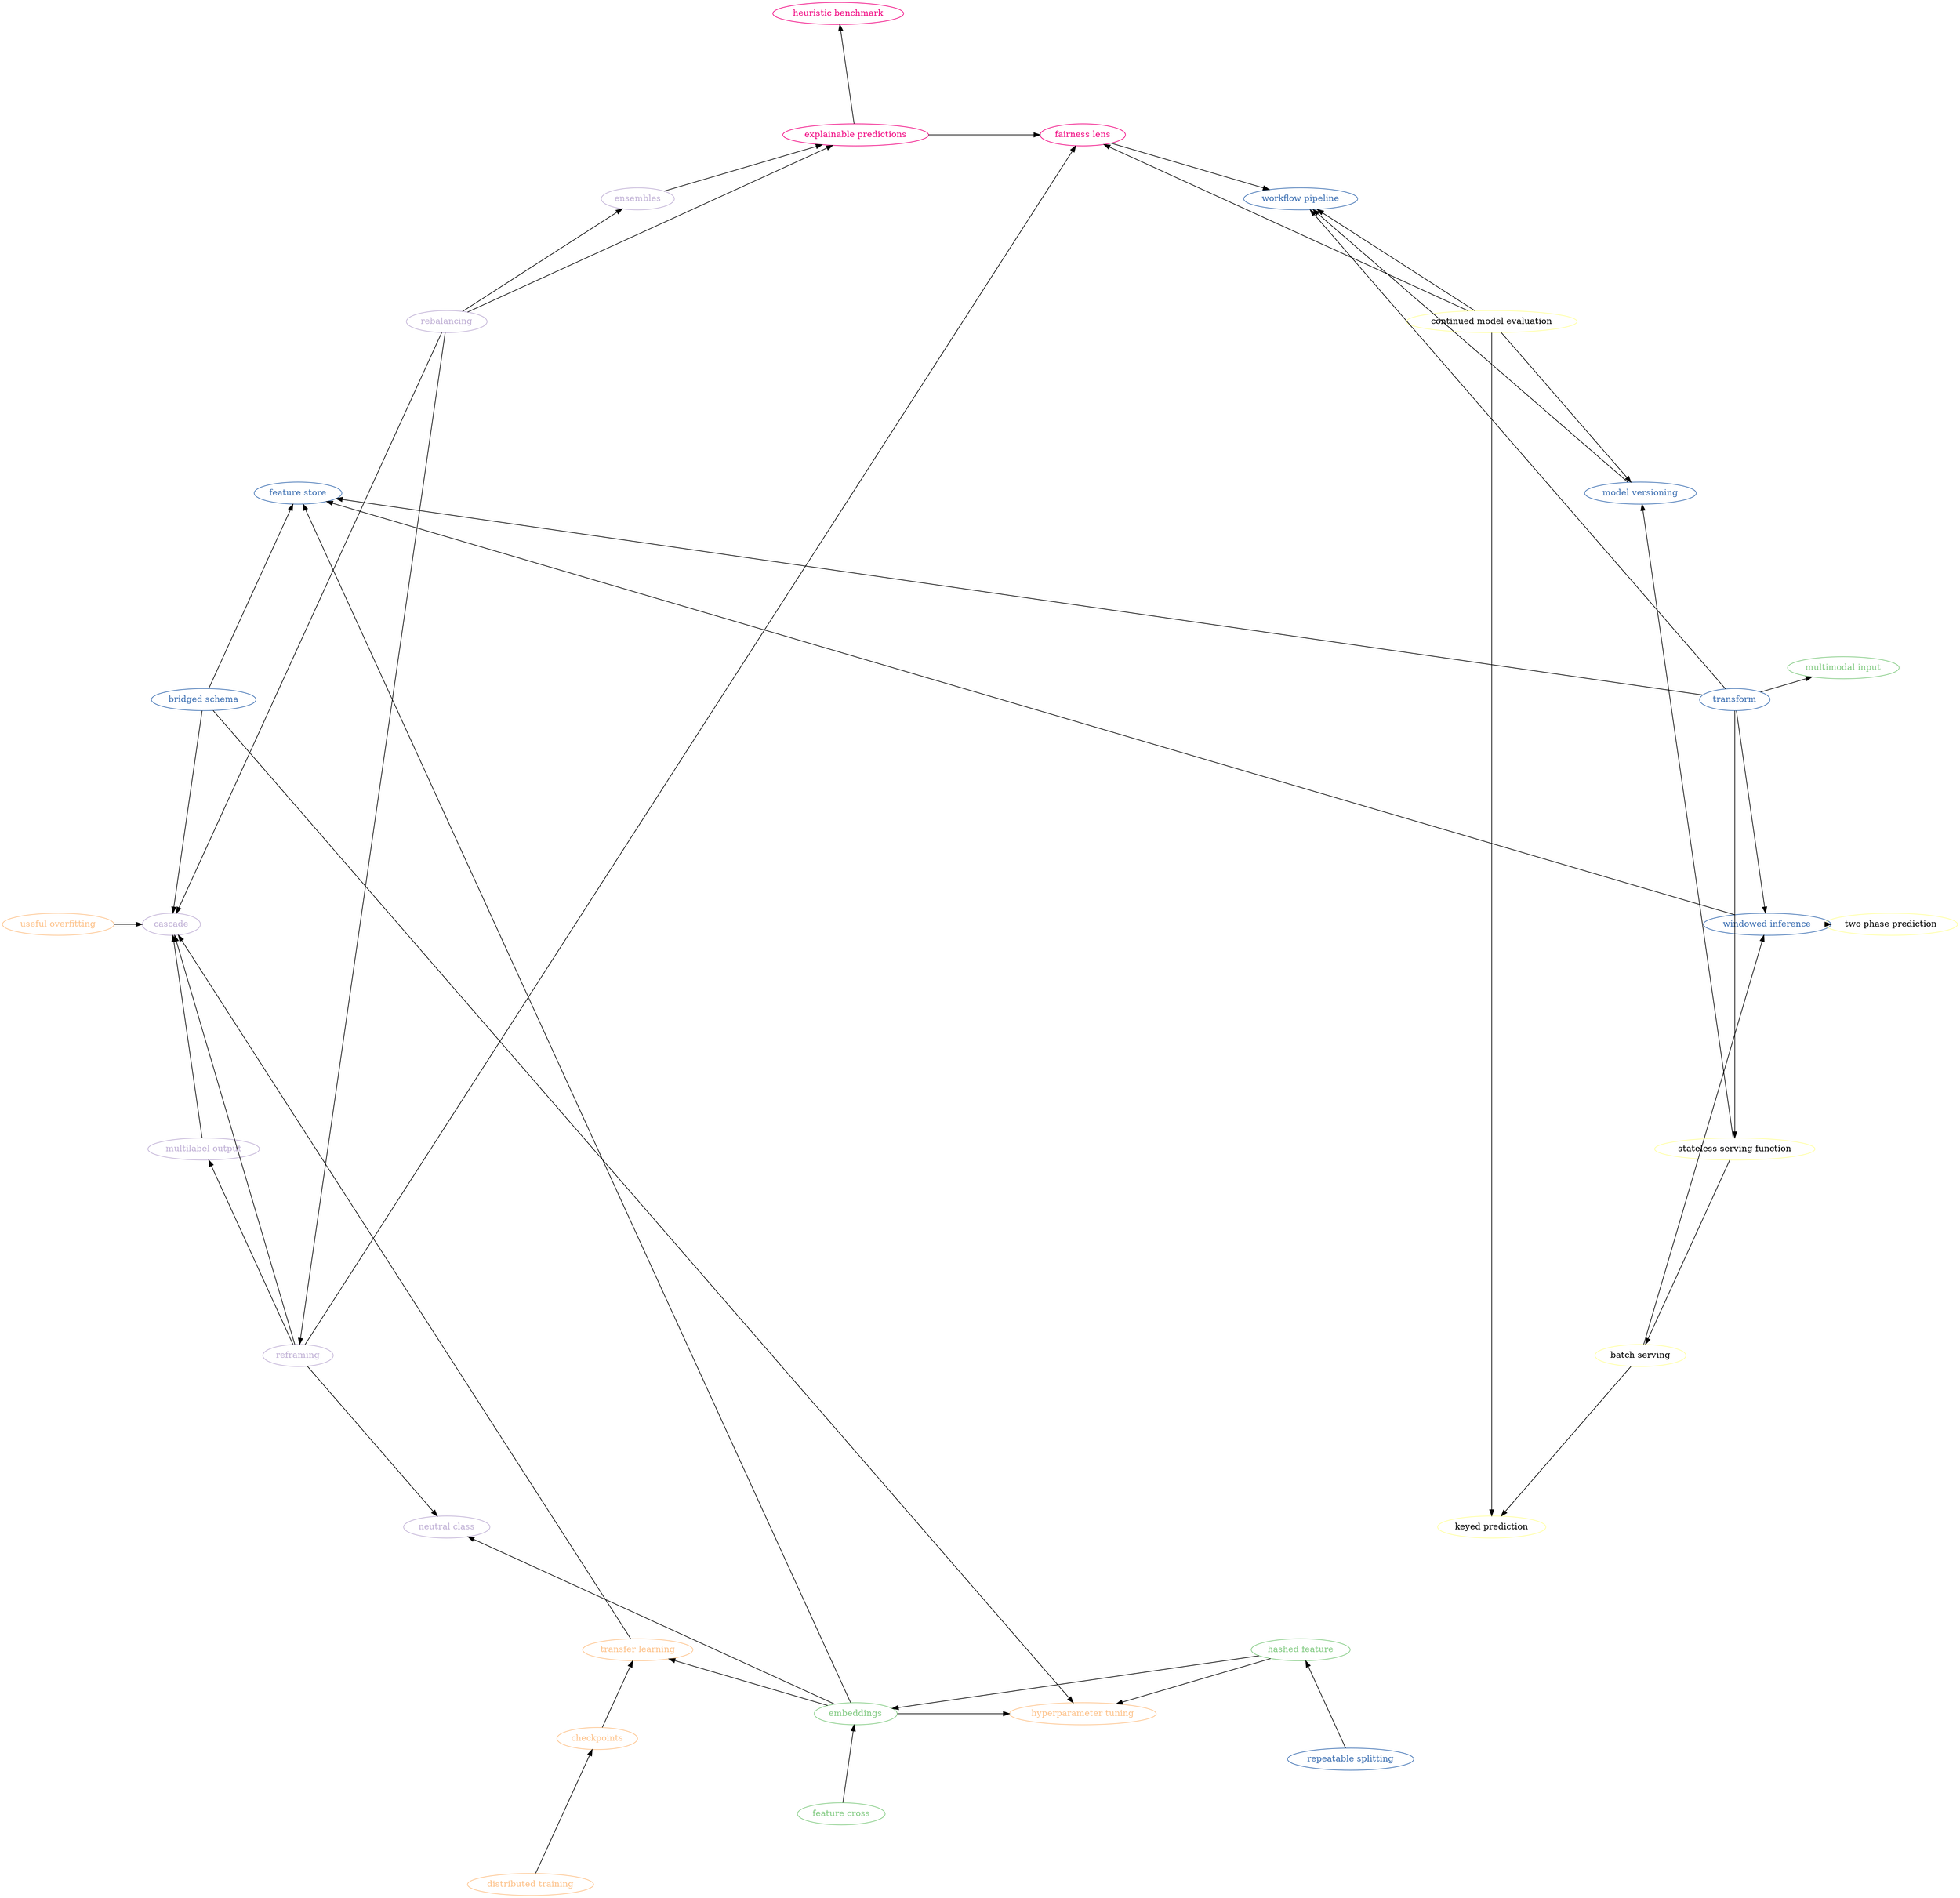 #Usage: dot -Tpng connected-patterns_no-text_not-filled.gv -o connected-patterns_no-text_not-filled.png
#Usage: dot -Tpdf connected-patterns_no-text_not-filled.gv -o connected-patterns_no-text_not-filled.pdf

digraph G {
node [shape=ellipse, colorscheme=spectral9];
#size="8,11";
layout="circo";
splines=true;
mindist=1.3;

{
# Chapter 2: Data Representation
"hashed feature" [color="/accent6/1", fontcolor="/accent6/1"];
"embeddings" [color="/accent6/1", fontcolor="/accent6/1"];
"feature cross" [color="/accent6/1", fontcolor="/accent6/1"];
"multimodal input" [color="/accent6/1", fontcolor="/accent6/1"];

# Chapter 3: Problem Representation
"reframing" [color="/accent6/2", fontcolor="/accent6/2"];
"multilabel output" [color="/accent6/2", fontcolor="/accent6/2"];
"ensembles" [color="/accent6/2", fontcolor="/accent6/2"];
"cascade" [color="/accent6/2", fontcolor="/accent6/2"];
"neutral class" [color="/accent6/2", fontcolor="/accent6/2"];
"rebalancing" [color="/accent6/2", fontcolor="/accent6/2"];

# Chapter 4: Model Training
"useful overfitting" [color="/accent6/3", fontcolor="/accent6/3"];
"checkpoints" [color="/accent6/3", fontcolor="/accent6/3"];
"transfer learning" [color="/accent6/3", fontcolor="/accent6/3"];
"distributed training" [color="/accent6/3", fontcolor="/accent6/3"];
"hyperparameter tuning" [color="/accent6/3", fontcolor="/accent6/3"];
 
# Chapter 5: Reslience
"stateless serving function" [color="/accent6/4"];
"batch serving" [color="/accent6/4"];
"continued model evaluation" [color="/accent6/4"];
"two phase prediction" [color="/accent6/4"];
"keyed prediction" [color="/accent6/4"];

# Chapter 6: Reproducibility
"transform" [color="/accent6/5", fontcolor="/accent6/5"];
"repeatable splitting" [color="/accent6/5", fontcolor="/accent6/5"];
"bridged schema" [color="/accent6/5", fontcolor="/accent6/5"];
"windowed inference" [color="/accent6/5", fontcolor="/accent6/5"];
"workflow pipeline" [color="/accent6/5", fontcolor="/accent6/5"];
"feature store" [color="/accent6/5", fontcolor="/accent6/5"];
"model versioning" [color="/accent6/5", fontcolor="/accent6/5"];

# Chapter 7: Explainable AI
"heuristic benchmark" [color="/accent6/6", fontcolor="/accent6/6"];
"explainable predictions" [color="/accent6/6", fontcolor="/accent6/6"];
"fairness lens" [color="/accent6/6", fontcolor="/accent6/6"];

"hashed feature" -> "embeddings" [minlen= 5 ];
"repeatable splitting" -> "hashed feature" [minlen= 4 ];
"hashed feature" -> "hyperparameter tuning" [minlen= 4 ];
"embeddings" -> "transfer learning" [minlen= 4 ];
"embeddings" -> "feature store" [minlen= 4 ];
"embeddings" -> "hyperparameter tuning" [minlen= 5 ];
"embeddings" -> "neutral class" [minlen= 4 ];
"feature cross" -> "embeddings" [minlen= 4 ];
"transform" -> "multimodal input" [minlen= 4 ];
"reframing" -> "multilabel output" [minlen= 4 ];
"reframing" -> "fairness lens" [minlen= 4 ];
"reframing" -> "neutral class" [minlen= 4 ];
"multilabel output" -> "cascade" [minlen= 4 ];
"ensembles" -> "explainable predictions" [minlen= 4 ];
"reframing" -> "cascade" [minlen= 4 ];
"useful overfitting" -> "cascade" [minlen= 4 ];
"rebalancing" -> "ensembles" [minlen= 4 ];
"rebalancing" -> "reframing" [minlen= 4 ];
"rebalancing" -> "cascade" [minlen= 4 ];
"rebalancing" -> "explainable predictions" [minlen= 4 ];
"checkpoints" -> "transfer learning" [minlen= 4 ];
"transfer learning" -> "cascade" [minlen= 4 ];
"distributed training" -> "checkpoints" [minlen= 4 ];
"stateless serving function" -> "model versioning" [minlen= 4 ];
"stateless serving function" -> "batch serving" [minlen= 4 ];
"batch serving" -> "windowed inference" [minlen= 5 ];
"batch serving" -> "keyed prediction" [minlen= 4 ];
"continued model evaluation" -> "workflow pipeline" [minlen= 4 ];
"continued model evaluation" -> "model versioning" [minlen= 4 ];
"continued model evaluation" -> "keyed prediction" [minlen= 4 ];
"continued model evaluation" -> "fairness lens" [minlen= 4 ];
"transform" -> "stateless serving function" [minlen= 4 ];
"transform" -> "windowed inference" [minlen= 4 ];
"transform" -> "feature store" [minlen= 4 ];
"transform" -> "workflow pipeline" [minlen= 4 ];
"bridged schema" -> "hyperparameter tuning" [minlen= 5 ];
"bridged schema" -> "feature store" [minlen= 4 ];
"bridged schema" -> "cascade" [minlen= 4 ];
"windowed inference" -> "feature store" [minlen= 4 ];
"windowed inference" -> "two phase prediction" [minlen= 4 ];
"model versioning" -> "workflow pipeline" [minlen= 4 ];
"explainable predictions" -> "heuristic benchmark" [minlen= 4 ];
"explainable predictions" -> "fairness lens" [minlen= 4 ];
"fairness lens" -> "workflow pipeline" [minlen= 5 ];
}
}